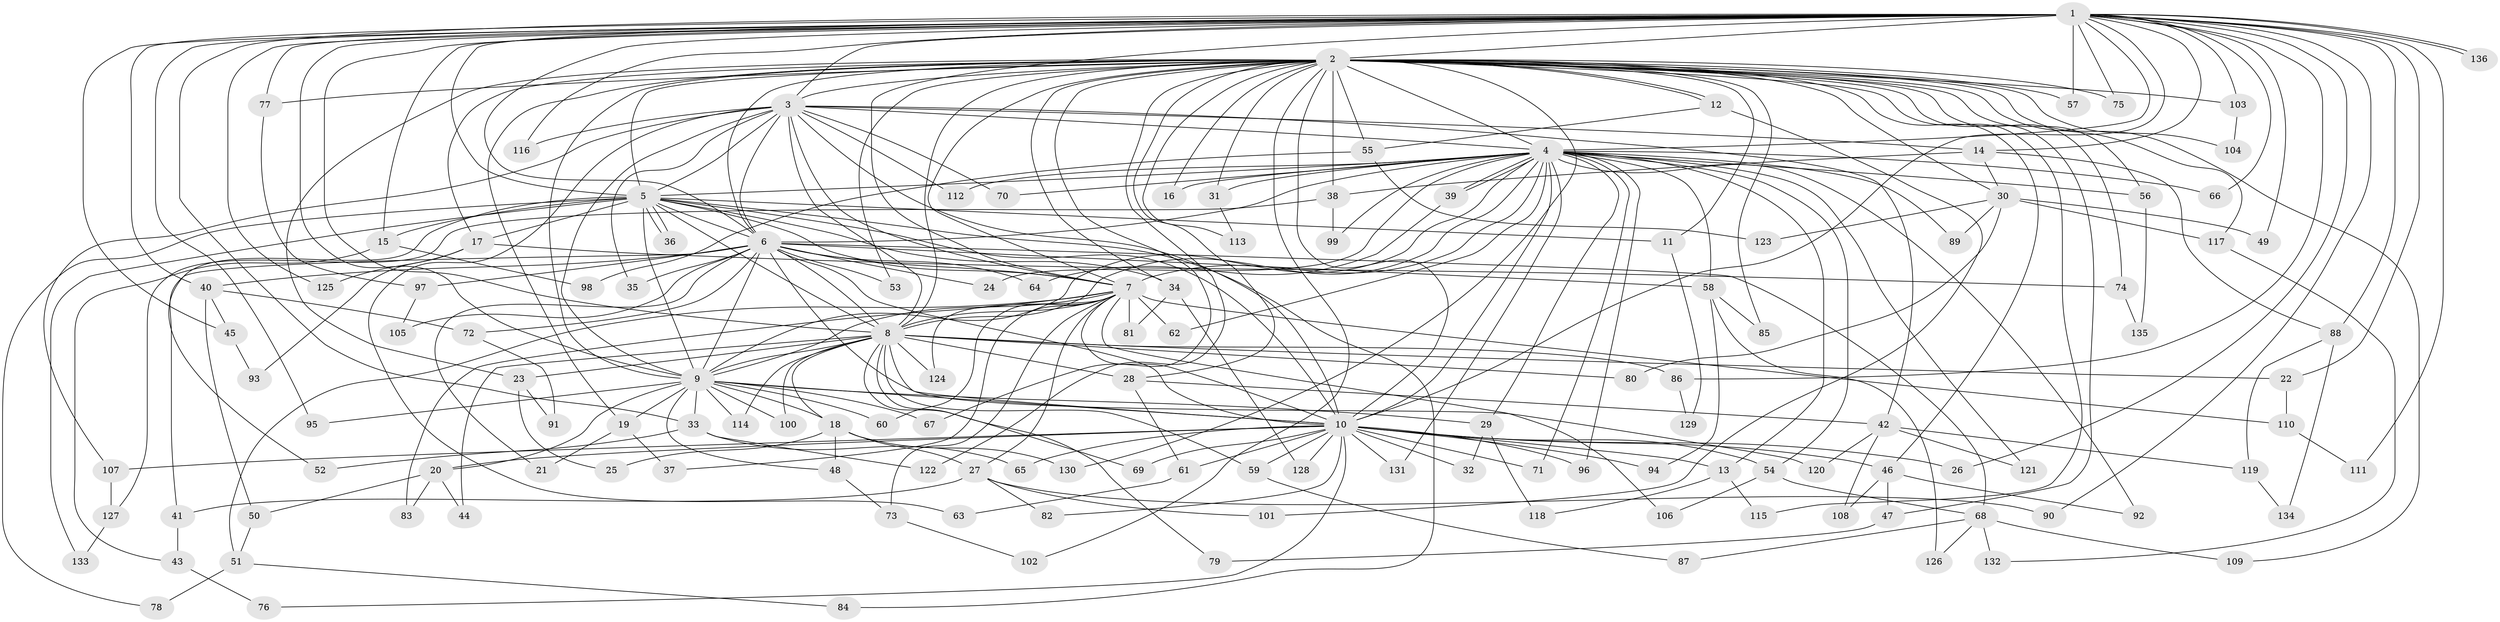 // Generated by graph-tools (version 1.1) at 2025/13/03/09/25 04:13:52]
// undirected, 136 vertices, 297 edges
graph export_dot {
graph [start="1"]
  node [color=gray90,style=filled];
  1;
  2;
  3;
  4;
  5;
  6;
  7;
  8;
  9;
  10;
  11;
  12;
  13;
  14;
  15;
  16;
  17;
  18;
  19;
  20;
  21;
  22;
  23;
  24;
  25;
  26;
  27;
  28;
  29;
  30;
  31;
  32;
  33;
  34;
  35;
  36;
  37;
  38;
  39;
  40;
  41;
  42;
  43;
  44;
  45;
  46;
  47;
  48;
  49;
  50;
  51;
  52;
  53;
  54;
  55;
  56;
  57;
  58;
  59;
  60;
  61;
  62;
  63;
  64;
  65;
  66;
  67;
  68;
  69;
  70;
  71;
  72;
  73;
  74;
  75;
  76;
  77;
  78;
  79;
  80;
  81;
  82;
  83;
  84;
  85;
  86;
  87;
  88;
  89;
  90;
  91;
  92;
  93;
  94;
  95;
  96;
  97;
  98;
  99;
  100;
  101;
  102;
  103;
  104;
  105;
  106;
  107;
  108;
  109;
  110;
  111;
  112;
  113;
  114;
  115;
  116;
  117;
  118;
  119;
  120;
  121;
  122;
  123;
  124;
  125;
  126;
  127;
  128;
  129;
  130;
  131;
  132;
  133;
  134;
  135;
  136;
  1 -- 2;
  1 -- 3;
  1 -- 4;
  1 -- 5;
  1 -- 6;
  1 -- 7;
  1 -- 8;
  1 -- 9;
  1 -- 10;
  1 -- 14;
  1 -- 15;
  1 -- 22;
  1 -- 26;
  1 -- 33;
  1 -- 40;
  1 -- 45;
  1 -- 49;
  1 -- 57;
  1 -- 66;
  1 -- 75;
  1 -- 77;
  1 -- 86;
  1 -- 88;
  1 -- 90;
  1 -- 95;
  1 -- 103;
  1 -- 111;
  1 -- 116;
  1 -- 125;
  1 -- 136;
  1 -- 136;
  2 -- 3;
  2 -- 4;
  2 -- 5;
  2 -- 6;
  2 -- 7;
  2 -- 8;
  2 -- 9;
  2 -- 10;
  2 -- 11;
  2 -- 12;
  2 -- 12;
  2 -- 16;
  2 -- 17;
  2 -- 19;
  2 -- 23;
  2 -- 28;
  2 -- 30;
  2 -- 31;
  2 -- 34;
  2 -- 38;
  2 -- 46;
  2 -- 47;
  2 -- 53;
  2 -- 55;
  2 -- 56;
  2 -- 57;
  2 -- 67;
  2 -- 74;
  2 -- 75;
  2 -- 77;
  2 -- 85;
  2 -- 102;
  2 -- 103;
  2 -- 104;
  2 -- 109;
  2 -- 113;
  2 -- 115;
  2 -- 117;
  2 -- 122;
  2 -- 130;
  3 -- 4;
  3 -- 5;
  3 -- 6;
  3 -- 7;
  3 -- 8;
  3 -- 9;
  3 -- 10;
  3 -- 14;
  3 -- 35;
  3 -- 42;
  3 -- 63;
  3 -- 70;
  3 -- 107;
  3 -- 112;
  3 -- 116;
  4 -- 5;
  4 -- 6;
  4 -- 7;
  4 -- 8;
  4 -- 9;
  4 -- 10;
  4 -- 13;
  4 -- 16;
  4 -- 24;
  4 -- 29;
  4 -- 31;
  4 -- 39;
  4 -- 39;
  4 -- 54;
  4 -- 56;
  4 -- 58;
  4 -- 62;
  4 -- 66;
  4 -- 70;
  4 -- 71;
  4 -- 89;
  4 -- 92;
  4 -- 96;
  4 -- 99;
  4 -- 112;
  4 -- 121;
  4 -- 131;
  5 -- 6;
  5 -- 7;
  5 -- 8;
  5 -- 9;
  5 -- 10;
  5 -- 11;
  5 -- 15;
  5 -- 17;
  5 -- 34;
  5 -- 36;
  5 -- 36;
  5 -- 52;
  5 -- 78;
  5 -- 84;
  5 -- 133;
  6 -- 7;
  6 -- 8;
  6 -- 9;
  6 -- 10;
  6 -- 21;
  6 -- 24;
  6 -- 35;
  6 -- 40;
  6 -- 41;
  6 -- 53;
  6 -- 58;
  6 -- 64;
  6 -- 68;
  6 -- 72;
  6 -- 97;
  6 -- 105;
  6 -- 120;
  7 -- 8;
  7 -- 9;
  7 -- 10;
  7 -- 27;
  7 -- 37;
  7 -- 51;
  7 -- 60;
  7 -- 62;
  7 -- 73;
  7 -- 81;
  7 -- 83;
  7 -- 106;
  7 -- 110;
  7 -- 124;
  8 -- 9;
  8 -- 10;
  8 -- 18;
  8 -- 22;
  8 -- 23;
  8 -- 28;
  8 -- 44;
  8 -- 59;
  8 -- 69;
  8 -- 79;
  8 -- 80;
  8 -- 86;
  8 -- 100;
  8 -- 114;
  8 -- 124;
  9 -- 10;
  9 -- 18;
  9 -- 19;
  9 -- 20;
  9 -- 29;
  9 -- 33;
  9 -- 48;
  9 -- 60;
  9 -- 67;
  9 -- 95;
  9 -- 100;
  9 -- 114;
  10 -- 13;
  10 -- 20;
  10 -- 26;
  10 -- 32;
  10 -- 46;
  10 -- 54;
  10 -- 59;
  10 -- 61;
  10 -- 65;
  10 -- 69;
  10 -- 71;
  10 -- 76;
  10 -- 82;
  10 -- 94;
  10 -- 96;
  10 -- 107;
  10 -- 128;
  10 -- 131;
  11 -- 129;
  12 -- 55;
  12 -- 101;
  13 -- 115;
  13 -- 118;
  14 -- 30;
  14 -- 38;
  14 -- 88;
  15 -- 43;
  15 -- 98;
  17 -- 74;
  17 -- 93;
  17 -- 125;
  18 -- 25;
  18 -- 27;
  18 -- 48;
  18 -- 130;
  19 -- 21;
  19 -- 37;
  20 -- 44;
  20 -- 50;
  20 -- 83;
  22 -- 110;
  23 -- 25;
  23 -- 91;
  27 -- 41;
  27 -- 82;
  27 -- 90;
  27 -- 101;
  28 -- 42;
  28 -- 61;
  29 -- 32;
  29 -- 118;
  30 -- 49;
  30 -- 80;
  30 -- 89;
  30 -- 117;
  30 -- 123;
  31 -- 113;
  33 -- 52;
  33 -- 65;
  33 -- 122;
  34 -- 81;
  34 -- 128;
  38 -- 99;
  38 -- 127;
  39 -- 64;
  40 -- 45;
  40 -- 50;
  40 -- 72;
  41 -- 43;
  42 -- 108;
  42 -- 119;
  42 -- 120;
  42 -- 121;
  43 -- 76;
  45 -- 93;
  46 -- 47;
  46 -- 92;
  46 -- 108;
  47 -- 79;
  48 -- 73;
  50 -- 51;
  51 -- 78;
  51 -- 84;
  54 -- 68;
  54 -- 106;
  55 -- 98;
  55 -- 123;
  56 -- 135;
  58 -- 85;
  58 -- 94;
  58 -- 126;
  59 -- 87;
  61 -- 63;
  68 -- 87;
  68 -- 109;
  68 -- 126;
  68 -- 132;
  72 -- 91;
  73 -- 102;
  74 -- 135;
  77 -- 97;
  86 -- 129;
  88 -- 119;
  88 -- 134;
  97 -- 105;
  103 -- 104;
  107 -- 127;
  110 -- 111;
  117 -- 132;
  119 -- 134;
  127 -- 133;
}

